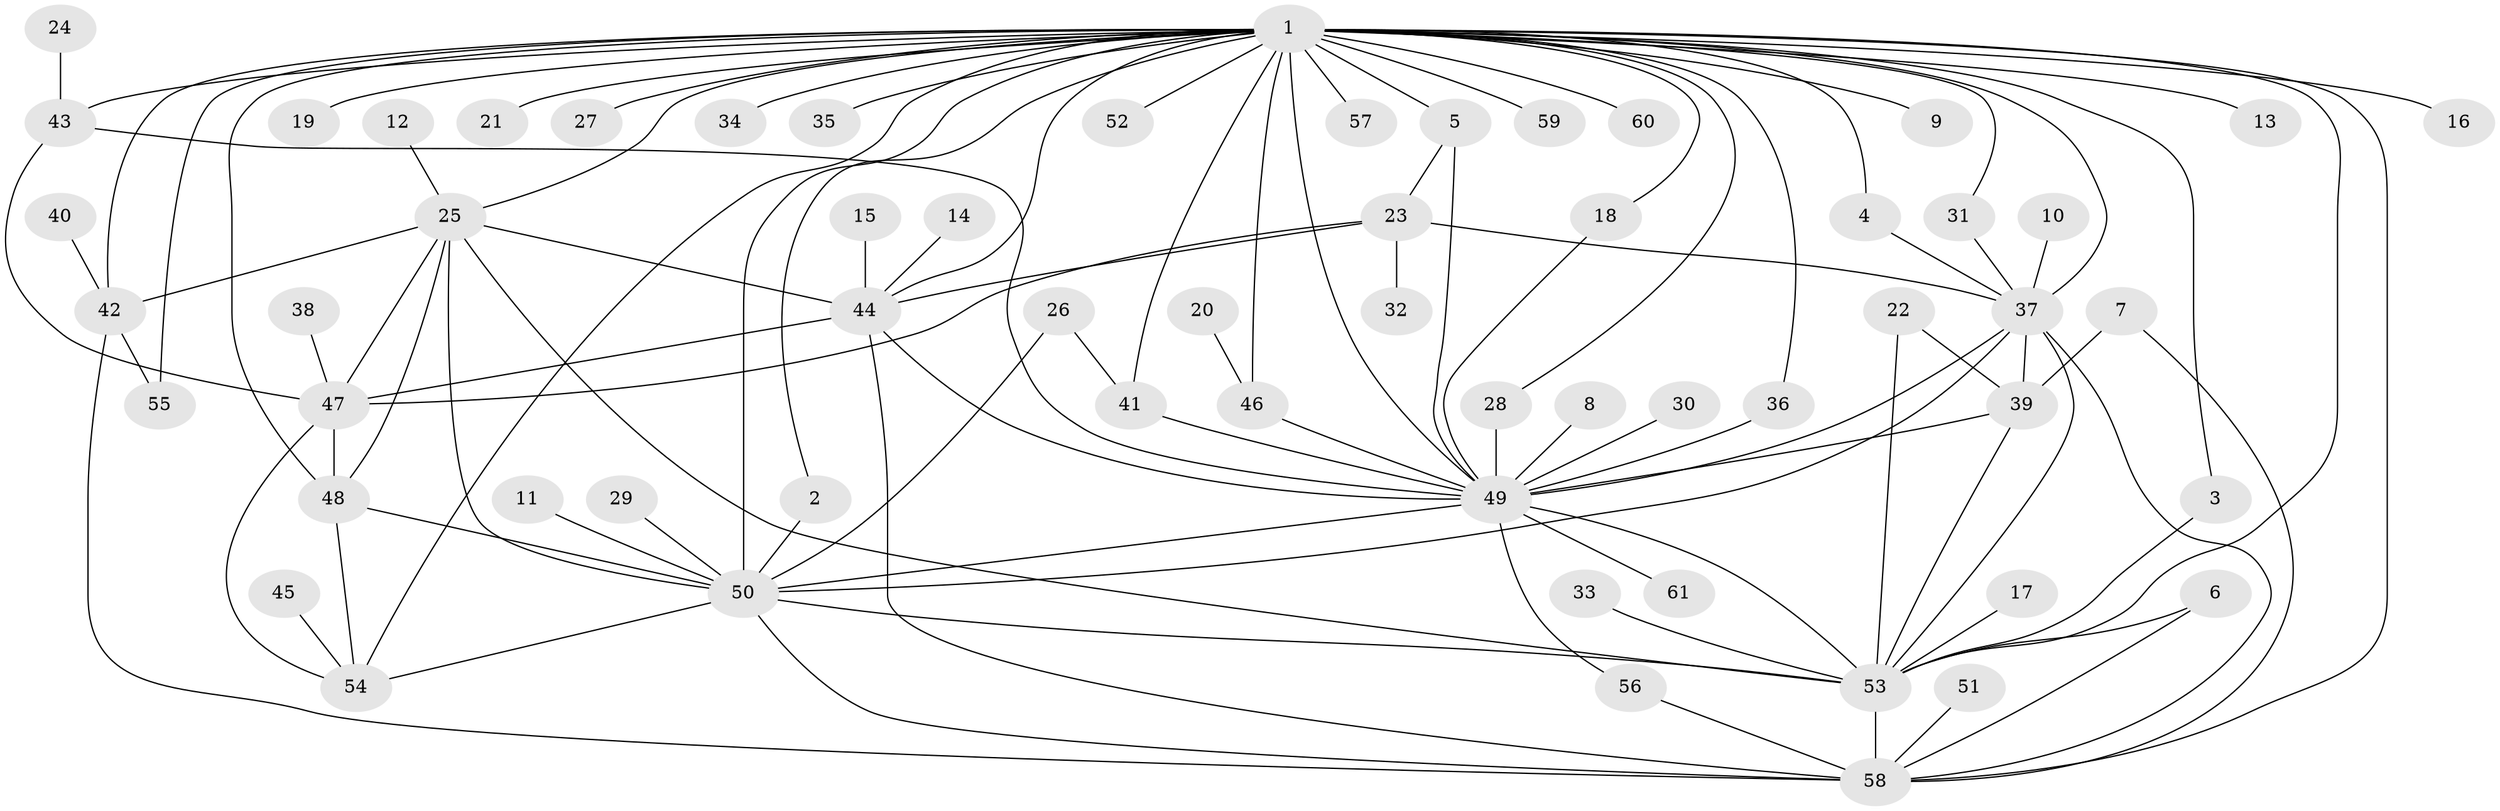 // original degree distribution, {39: 0.008264462809917356, 5: 0.049586776859504134, 13: 0.01652892561983471, 10: 0.01652892561983471, 3: 0.10743801652892562, 2: 0.2892561983471074, 6: 0.03305785123966942, 19: 0.008264462809917356, 4: 0.08264462809917356, 1: 0.371900826446281, 7: 0.01652892561983471}
// Generated by graph-tools (version 1.1) at 2025/26/03/09/25 03:26:05]
// undirected, 61 vertices, 106 edges
graph export_dot {
graph [start="1"]
  node [color=gray90,style=filled];
  1;
  2;
  3;
  4;
  5;
  6;
  7;
  8;
  9;
  10;
  11;
  12;
  13;
  14;
  15;
  16;
  17;
  18;
  19;
  20;
  21;
  22;
  23;
  24;
  25;
  26;
  27;
  28;
  29;
  30;
  31;
  32;
  33;
  34;
  35;
  36;
  37;
  38;
  39;
  40;
  41;
  42;
  43;
  44;
  45;
  46;
  47;
  48;
  49;
  50;
  51;
  52;
  53;
  54;
  55;
  56;
  57;
  58;
  59;
  60;
  61;
  1 -- 2 [weight=1.0];
  1 -- 3 [weight=1.0];
  1 -- 4 [weight=1.0];
  1 -- 5 [weight=1.0];
  1 -- 9 [weight=1.0];
  1 -- 13 [weight=1.0];
  1 -- 16 [weight=1.0];
  1 -- 18 [weight=1.0];
  1 -- 19 [weight=1.0];
  1 -- 21 [weight=1.0];
  1 -- 25 [weight=1.0];
  1 -- 27 [weight=1.0];
  1 -- 28 [weight=1.0];
  1 -- 31 [weight=1.0];
  1 -- 34 [weight=1.0];
  1 -- 35 [weight=1.0];
  1 -- 36 [weight=1.0];
  1 -- 37 [weight=4.0];
  1 -- 41 [weight=1.0];
  1 -- 42 [weight=2.0];
  1 -- 43 [weight=2.0];
  1 -- 44 [weight=1.0];
  1 -- 46 [weight=1.0];
  1 -- 48 [weight=1.0];
  1 -- 49 [weight=3.0];
  1 -- 50 [weight=2.0];
  1 -- 52 [weight=1.0];
  1 -- 53 [weight=1.0];
  1 -- 54 [weight=1.0];
  1 -- 55 [weight=1.0];
  1 -- 57 [weight=1.0];
  1 -- 58 [weight=1.0];
  1 -- 59 [weight=1.0];
  1 -- 60 [weight=1.0];
  2 -- 50 [weight=1.0];
  3 -- 53 [weight=1.0];
  4 -- 37 [weight=1.0];
  5 -- 23 [weight=1.0];
  5 -- 49 [weight=1.0];
  6 -- 53 [weight=1.0];
  6 -- 58 [weight=1.0];
  7 -- 39 [weight=1.0];
  7 -- 58 [weight=1.0];
  8 -- 49 [weight=1.0];
  10 -- 37 [weight=1.0];
  11 -- 50 [weight=1.0];
  12 -- 25 [weight=1.0];
  14 -- 44 [weight=1.0];
  15 -- 44 [weight=1.0];
  17 -- 53 [weight=1.0];
  18 -- 49 [weight=1.0];
  20 -- 46 [weight=1.0];
  22 -- 39 [weight=1.0];
  22 -- 53 [weight=1.0];
  23 -- 32 [weight=1.0];
  23 -- 37 [weight=1.0];
  23 -- 44 [weight=1.0];
  23 -- 47 [weight=1.0];
  24 -- 43 [weight=1.0];
  25 -- 42 [weight=1.0];
  25 -- 44 [weight=1.0];
  25 -- 47 [weight=1.0];
  25 -- 48 [weight=1.0];
  25 -- 50 [weight=1.0];
  25 -- 53 [weight=1.0];
  26 -- 41 [weight=1.0];
  26 -- 50 [weight=1.0];
  28 -- 49 [weight=2.0];
  29 -- 50 [weight=1.0];
  30 -- 49 [weight=1.0];
  31 -- 37 [weight=1.0];
  33 -- 53 [weight=1.0];
  36 -- 49 [weight=1.0];
  37 -- 39 [weight=1.0];
  37 -- 49 [weight=1.0];
  37 -- 50 [weight=1.0];
  37 -- 53 [weight=2.0];
  37 -- 58 [weight=1.0];
  38 -- 47 [weight=1.0];
  39 -- 49 [weight=2.0];
  39 -- 53 [weight=1.0];
  40 -- 42 [weight=1.0];
  41 -- 49 [weight=1.0];
  42 -- 55 [weight=1.0];
  42 -- 58 [weight=1.0];
  43 -- 47 [weight=1.0];
  43 -- 49 [weight=1.0];
  44 -- 47 [weight=1.0];
  44 -- 49 [weight=1.0];
  44 -- 58 [weight=2.0];
  45 -- 54 [weight=1.0];
  46 -- 49 [weight=2.0];
  47 -- 48 [weight=1.0];
  47 -- 54 [weight=1.0];
  48 -- 50 [weight=1.0];
  48 -- 54 [weight=1.0];
  49 -- 50 [weight=1.0];
  49 -- 53 [weight=2.0];
  49 -- 56 [weight=1.0];
  49 -- 61 [weight=1.0];
  50 -- 53 [weight=1.0];
  50 -- 54 [weight=1.0];
  50 -- 58 [weight=1.0];
  51 -- 58 [weight=1.0];
  53 -- 58 [weight=1.0];
  56 -- 58 [weight=1.0];
}
